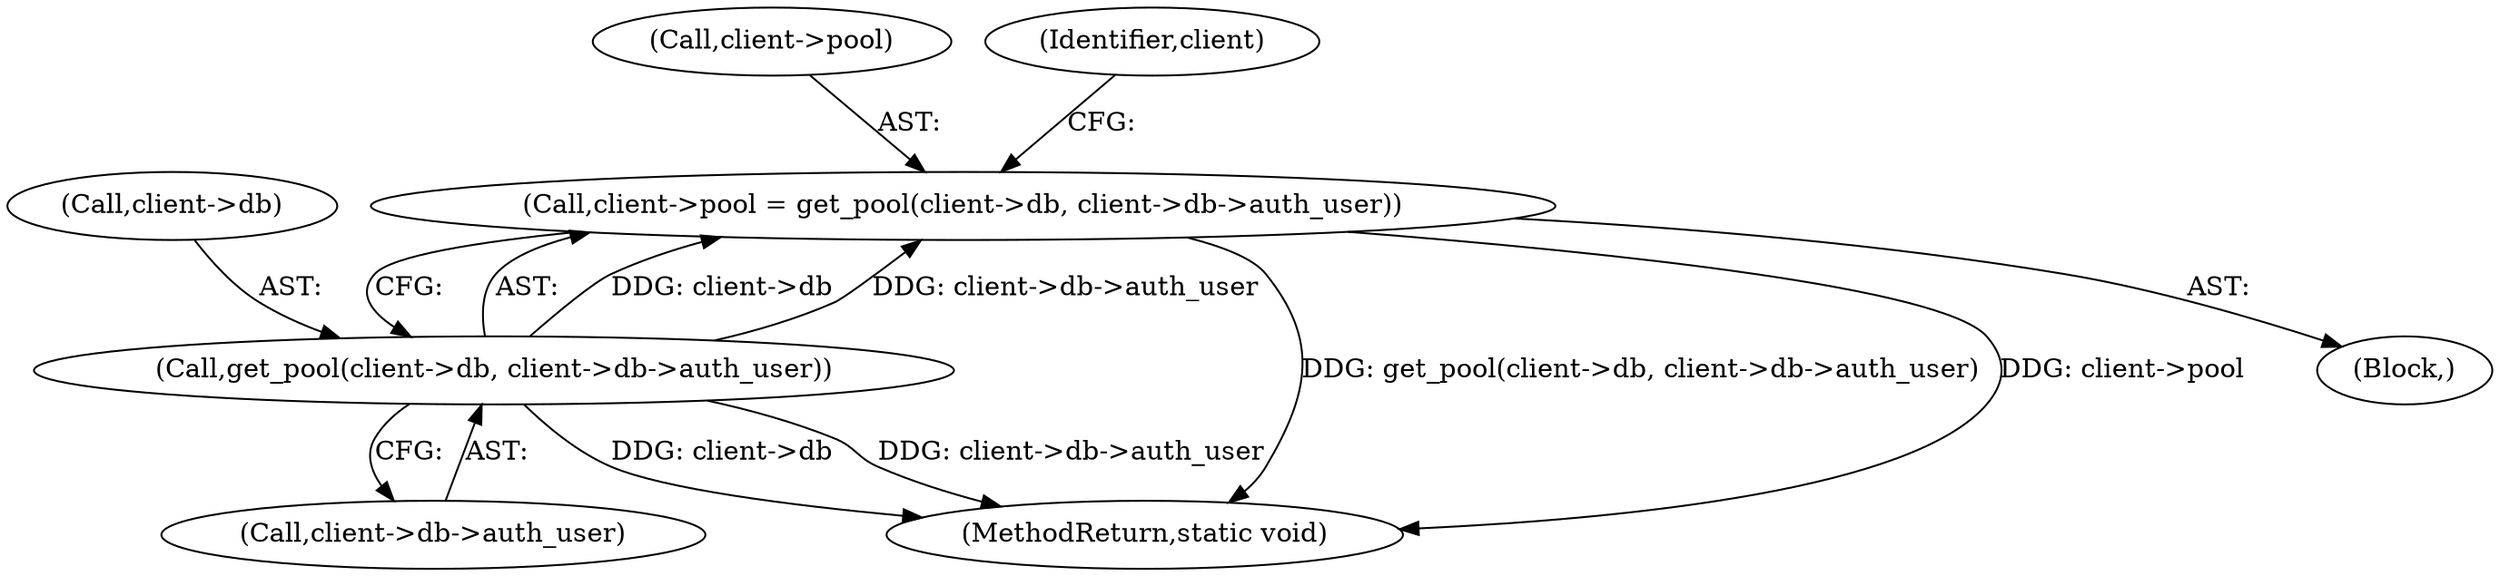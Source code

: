 digraph "0_pgbouncer_7ca3e5279d05fceb1e8a043c6f5b6f58dea3ed38@pointer" {
"1000108" [label="(Call,client->pool = get_pool(client->db, client->db->auth_user))"];
"1000112" [label="(Call,get_pool(client->db, client->db->auth_user))"];
"1000109" [label="(Call,client->pool)"];
"1000108" [label="(Call,client->pool = get_pool(client->db, client->db->auth_user))"];
"1000113" [label="(Call,client->db)"];
"1000112" [label="(Call,get_pool(client->db, client->db->auth_user))"];
"1000105" [label="(Block,)"];
"1000202" [label="(MethodReturn,static void)"];
"1000124" [label="(Identifier,client)"];
"1000116" [label="(Call,client->db->auth_user)"];
"1000108" -> "1000105"  [label="AST: "];
"1000108" -> "1000112"  [label="CFG: "];
"1000109" -> "1000108"  [label="AST: "];
"1000112" -> "1000108"  [label="AST: "];
"1000124" -> "1000108"  [label="CFG: "];
"1000108" -> "1000202"  [label="DDG: get_pool(client->db, client->db->auth_user)"];
"1000108" -> "1000202"  [label="DDG: client->pool"];
"1000112" -> "1000108"  [label="DDG: client->db"];
"1000112" -> "1000108"  [label="DDG: client->db->auth_user"];
"1000112" -> "1000116"  [label="CFG: "];
"1000113" -> "1000112"  [label="AST: "];
"1000116" -> "1000112"  [label="AST: "];
"1000112" -> "1000202"  [label="DDG: client->db"];
"1000112" -> "1000202"  [label="DDG: client->db->auth_user"];
}
